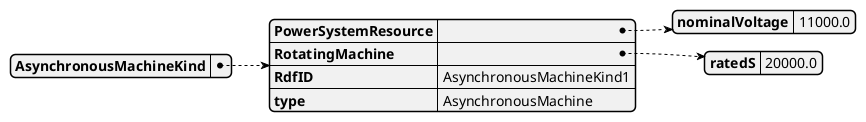 @startjson
{
  "AsynchronousMachineKind": {
    "PowerSystemResource": {
      "nominalVoltage": 
        "11000.0"
      
    },
    "RotatingMachine": {
      "ratedS": 
        "20000.0"
      
    },
    "RdfID": 
      "AsynchronousMachineKind1"
    ,
    "type": 
      "AsynchronousMachine"
    
  }
}
@endjson